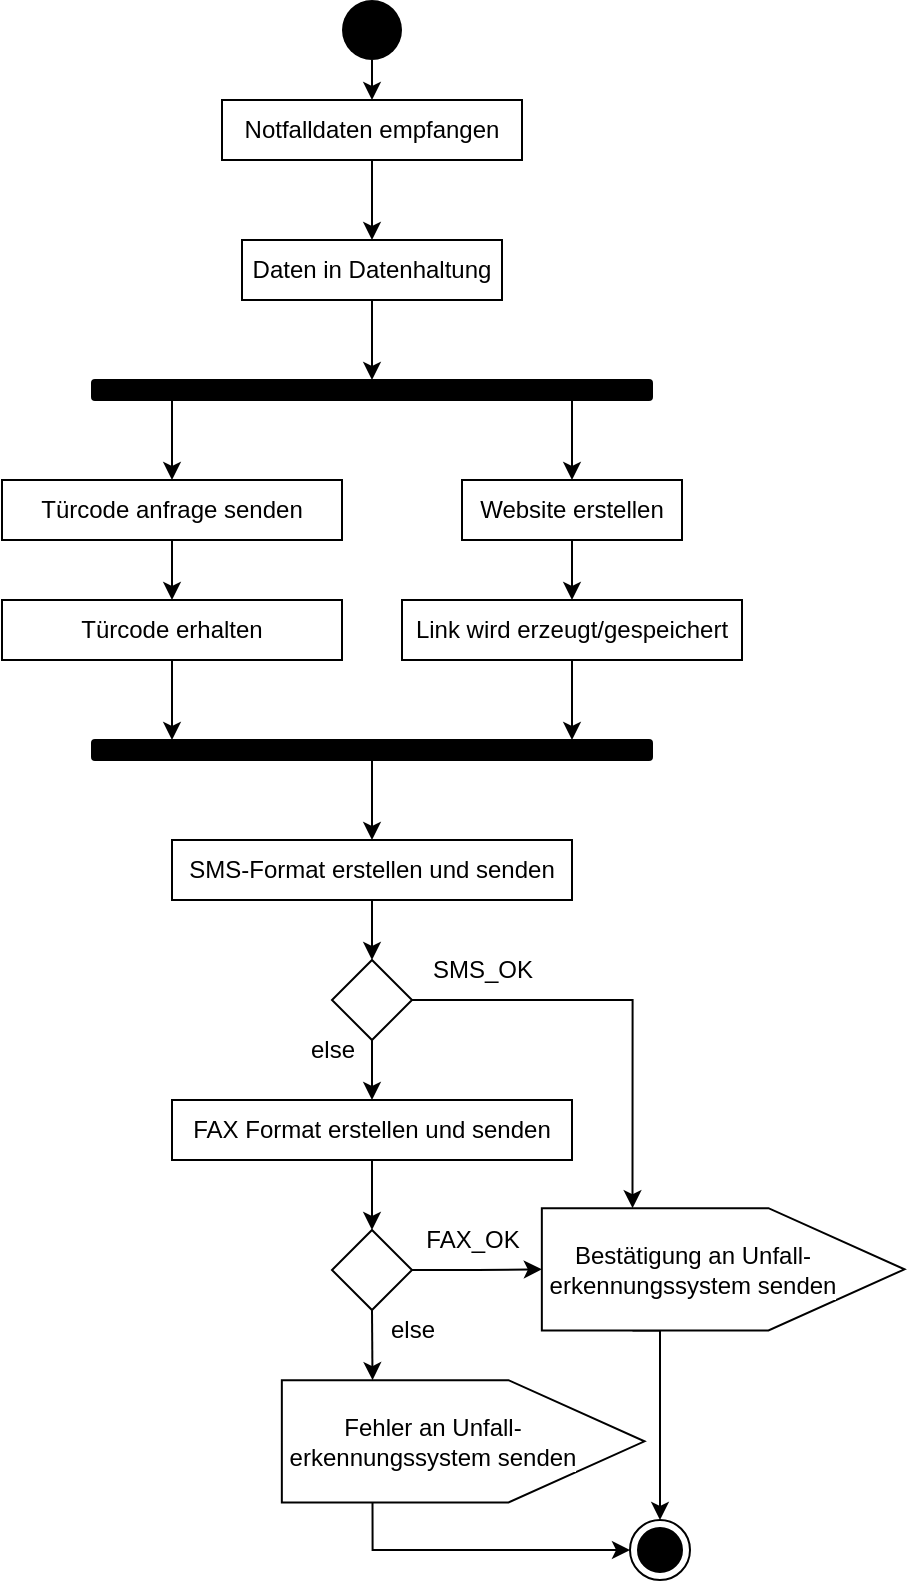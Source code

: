 <mxfile version="20.5.1" type="device"><diagram id="QwRrQi2bTsSMgK7oV6es" name="Page-1"><mxGraphModel dx="1185" dy="588" grid="1" gridSize="10" guides="1" tooltips="1" connect="1" arrows="1" fold="1" page="1" pageScale="1" pageWidth="827" pageHeight="1169" math="0" shadow="0"><root><mxCell id="0"/><mxCell id="1" parent="0"/><mxCell id="VDX_3vaIXncgOT0fDcXE-17" style="edgeStyle=orthogonalEdgeStyle;rounded=0;orthogonalLoop=1;jettySize=auto;html=1;exitX=1;exitY=0.5;exitDx=0;exitDy=0;entryX=1;entryY=0.25;entryDx=0;entryDy=0;" parent="1" source="VDX_3vaIXncgOT0fDcXE-1" target="VDX_3vaIXncgOT0fDcXE-24" edge="1"><mxGeometry relative="1" as="geometry"><mxPoint x="340" y="570" as="targetPoint"/></mxGeometry></mxCell><mxCell id="VDX_3vaIXncgOT0fDcXE-20" style="edgeStyle=orthogonalEdgeStyle;rounded=0;orthogonalLoop=1;jettySize=auto;html=1;exitX=0.5;exitY=1;exitDx=0;exitDy=0;entryX=0.5;entryY=0;entryDx=0;entryDy=0;" parent="1" source="VDX_3vaIXncgOT0fDcXE-1" target="VDX_3vaIXncgOT0fDcXE-19" edge="1"><mxGeometry relative="1" as="geometry"/></mxCell><mxCell id="VDX_3vaIXncgOT0fDcXE-1" value="" style="rhombus;whiteSpace=wrap;html=1;" parent="1" vertex="1"><mxGeometry x="220" y="550" width="40" height="40" as="geometry"/></mxCell><mxCell id="VDX_3vaIXncgOT0fDcXE-28" style="edgeStyle=orthogonalEdgeStyle;rounded=0;orthogonalLoop=1;jettySize=auto;html=1;exitX=1;exitY=0.5;exitDx=0;exitDy=0;entryX=0.5;entryY=0;entryDx=0;entryDy=0;" parent="1" source="VDX_3vaIXncgOT0fDcXE-4" target="VDX_3vaIXncgOT0fDcXE-24" edge="1"><mxGeometry relative="1" as="geometry"><mxPoint x="395" y="670" as="targetPoint"/></mxGeometry></mxCell><mxCell id="VDX_3vaIXncgOT0fDcXE-33" style="edgeStyle=orthogonalEdgeStyle;rounded=0;orthogonalLoop=1;jettySize=auto;html=1;exitX=0.5;exitY=1;exitDx=0;exitDy=0;entryX=1;entryY=0.25;entryDx=0;entryDy=0;" parent="1" source="VDX_3vaIXncgOT0fDcXE-4" target="VDX_3vaIXncgOT0fDcXE-31" edge="1"><mxGeometry relative="1" as="geometry"/></mxCell><mxCell id="VDX_3vaIXncgOT0fDcXE-4" value="" style="rhombus;whiteSpace=wrap;html=1;" parent="1" vertex="1"><mxGeometry x="220" y="685" width="40" height="40" as="geometry"/></mxCell><mxCell id="VDX_3vaIXncgOT0fDcXE-11" style="edgeStyle=orthogonalEdgeStyle;rounded=0;orthogonalLoop=1;jettySize=auto;html=1;exitX=0.5;exitY=1;exitDx=0;exitDy=0;entryX=0.5;entryY=0;entryDx=0;entryDy=0;" parent="1" source="VDX_3vaIXncgOT0fDcXE-5" target="VDX_3vaIXncgOT0fDcXE-7" edge="1"><mxGeometry relative="1" as="geometry"/></mxCell><mxCell id="VDX_3vaIXncgOT0fDcXE-5" value="Notfalldaten empfangen" style="rounded=0;whiteSpace=wrap;html=1;" parent="1" vertex="1"><mxGeometry x="165" y="120" width="150" height="30" as="geometry"/></mxCell><mxCell id="VDX_3vaIXncgOT0fDcXE-12" style="edgeStyle=orthogonalEdgeStyle;rounded=0;orthogonalLoop=1;jettySize=auto;html=1;exitX=0.5;exitY=1;exitDx=0;exitDy=0;" parent="1" source="VDX_3vaIXncgOT0fDcXE-7" target="NeDOat-aVtyT2GcSxaDv-5" edge="1"><mxGeometry relative="1" as="geometry"/></mxCell><mxCell id="VDX_3vaIXncgOT0fDcXE-7" value="Daten in Datenhaltung" style="rounded=0;whiteSpace=wrap;html=1;" parent="1" vertex="1"><mxGeometry x="175" y="190" width="130" height="30" as="geometry"/></mxCell><mxCell id="VDX_3vaIXncgOT0fDcXE-13" style="edgeStyle=orthogonalEdgeStyle;rounded=0;orthogonalLoop=1;jettySize=auto;html=1;exitX=0.5;exitY=1;exitDx=0;exitDy=0;" parent="1" source="VDX_3vaIXncgOT0fDcXE-8" target="VDX_3vaIXncgOT0fDcXE-9" edge="1"><mxGeometry relative="1" as="geometry"><mxPoint x="260" y="320" as="targetPoint"/></mxGeometry></mxCell><mxCell id="VDX_3vaIXncgOT0fDcXE-8" value="Website erstellen" style="whiteSpace=wrap;html=1;" parent="1" vertex="1"><mxGeometry x="285" y="310" width="110" height="30" as="geometry"/></mxCell><mxCell id="VDX_3vaIXncgOT0fDcXE-14" style="edgeStyle=orthogonalEdgeStyle;rounded=0;orthogonalLoop=1;jettySize=auto;html=1;entryX=0.5;entryY=0;entryDx=0;entryDy=0;" parent="1" source="NeDOat-aVtyT2GcSxaDv-4" target="VDX_3vaIXncgOT0fDcXE-10" edge="1"><mxGeometry relative="1" as="geometry"><mxPoint x="240" y="440" as="sourcePoint"/></mxGeometry></mxCell><mxCell id="NeDOat-aVtyT2GcSxaDv-13" style="edgeStyle=orthogonalEdgeStyle;rounded=0;orthogonalLoop=1;jettySize=auto;html=1;" edge="1" parent="1" source="VDX_3vaIXncgOT0fDcXE-9" target="NeDOat-aVtyT2GcSxaDv-4"><mxGeometry relative="1" as="geometry"><Array as="points"><mxPoint x="340" y="430"/><mxPoint x="340" y="430"/></Array></mxGeometry></mxCell><mxCell id="VDX_3vaIXncgOT0fDcXE-9" value="Link wird erzeugt/gespeichert" style="whiteSpace=wrap;html=1;" parent="1" vertex="1"><mxGeometry x="255" y="370" width="170" height="30" as="geometry"/></mxCell><mxCell id="VDX_3vaIXncgOT0fDcXE-18" style="edgeStyle=orthogonalEdgeStyle;rounded=0;orthogonalLoop=1;jettySize=auto;html=1;exitX=0.5;exitY=1;exitDx=0;exitDy=0;entryX=0.5;entryY=0;entryDx=0;entryDy=0;" parent="1" source="VDX_3vaIXncgOT0fDcXE-10" target="VDX_3vaIXncgOT0fDcXE-1" edge="1"><mxGeometry relative="1" as="geometry"/></mxCell><mxCell id="VDX_3vaIXncgOT0fDcXE-10" value="SMS-Format erstellen und senden" style="whiteSpace=wrap;html=1;" parent="1" vertex="1"><mxGeometry x="140" y="490" width="200" height="30" as="geometry"/></mxCell><mxCell id="VDX_3vaIXncgOT0fDcXE-15" value="SMS_OK" style="text;html=1;align=center;verticalAlign=middle;resizable=0;points=[];autosize=1;strokeColor=none;fillColor=none;" parent="1" vertex="1"><mxGeometry x="260" y="540" width="70" height="30" as="geometry"/></mxCell><mxCell id="VDX_3vaIXncgOT0fDcXE-16" value="else" style="text;html=1;align=center;verticalAlign=middle;resizable=0;points=[];autosize=1;strokeColor=none;fillColor=none;" parent="1" vertex="1"><mxGeometry x="195" y="580" width="50" height="30" as="geometry"/></mxCell><mxCell id="VDX_3vaIXncgOT0fDcXE-21" style="edgeStyle=orthogonalEdgeStyle;rounded=0;orthogonalLoop=1;jettySize=auto;html=1;exitX=0.5;exitY=1;exitDx=0;exitDy=0;entryX=0.5;entryY=0;entryDx=0;entryDy=0;" parent="1" source="VDX_3vaIXncgOT0fDcXE-19" target="VDX_3vaIXncgOT0fDcXE-4" edge="1"><mxGeometry relative="1" as="geometry"/></mxCell><mxCell id="VDX_3vaIXncgOT0fDcXE-19" value="FAX Format erstellen und senden" style="whiteSpace=wrap;html=1;" parent="1" vertex="1"><mxGeometry x="140" y="620" width="200" height="30" as="geometry"/></mxCell><mxCell id="VDX_3vaIXncgOT0fDcXE-40" style="edgeStyle=orthogonalEdgeStyle;rounded=0;orthogonalLoop=1;jettySize=auto;html=1;exitX=0;exitY=0.25;exitDx=0;exitDy=0;entryX=0.5;entryY=0;entryDx=0;entryDy=0;" parent="1" source="VDX_3vaIXncgOT0fDcXE-24" target="VDX_3vaIXncgOT0fDcXE-37" edge="1"><mxGeometry relative="1" as="geometry"><Array as="points"><mxPoint x="384" y="735"/></Array></mxGeometry></mxCell><mxCell id="VDX_3vaIXncgOT0fDcXE-24" value="" style="shape=offPageConnector;whiteSpace=wrap;html=1;rotation=-90;" parent="1" vertex="1"><mxGeometry x="385" y="614" width="61.16" height="181.32" as="geometry"/></mxCell><mxCell id="VDX_3vaIXncgOT0fDcXE-25" value="&lt;span style=&quot;background-color: rgb(255, 255, 255);&quot;&gt;Bestätigung an Unfall-&lt;br&gt;erkennungssystem senden&lt;/span&gt;" style="text;html=1;align=center;verticalAlign=middle;resizable=0;points=[];autosize=1;strokeColor=none;fillColor=none;" parent="1" vertex="1"><mxGeometry x="315" y="685" width="170" height="40" as="geometry"/></mxCell><mxCell id="VDX_3vaIXncgOT0fDcXE-29" value="FAX_OK" style="text;html=1;align=center;verticalAlign=middle;resizable=0;points=[];autosize=1;strokeColor=none;fillColor=none;" parent="1" vertex="1"><mxGeometry x="255" y="675" width="70" height="30" as="geometry"/></mxCell><mxCell id="VDX_3vaIXncgOT0fDcXE-30" value="else" style="text;html=1;align=center;verticalAlign=middle;resizable=0;points=[];autosize=1;strokeColor=none;fillColor=none;" parent="1" vertex="1"><mxGeometry x="235" y="720" width="50" height="30" as="geometry"/></mxCell><mxCell id="VDX_3vaIXncgOT0fDcXE-39" style="edgeStyle=orthogonalEdgeStyle;rounded=0;orthogonalLoop=1;jettySize=auto;html=1;exitX=0;exitY=0.25;exitDx=0;exitDy=0;entryX=0;entryY=0.5;entryDx=0;entryDy=0;" parent="1" source="VDX_3vaIXncgOT0fDcXE-31" target="VDX_3vaIXncgOT0fDcXE-37" edge="1"><mxGeometry relative="1" as="geometry"/></mxCell><mxCell id="VDX_3vaIXncgOT0fDcXE-31" value="" style="shape=offPageConnector;whiteSpace=wrap;html=1;rotation=-90;" parent="1" vertex="1"><mxGeometry x="255" y="700" width="61.16" height="181.32" as="geometry"/></mxCell><mxCell id="VDX_3vaIXncgOT0fDcXE-32" value="&lt;span style=&quot;background-color: rgb(255, 255, 255);&quot;&gt;Fehler an Unfall-&lt;br&gt;erkennungssystem senden&lt;/span&gt;" style="text;html=1;align=center;verticalAlign=middle;resizable=0;points=[];autosize=1;strokeColor=none;fillColor=none;" parent="1" vertex="1"><mxGeometry x="185" y="770.66" width="170" height="40" as="geometry"/></mxCell><mxCell id="VDX_3vaIXncgOT0fDcXE-36" style="edgeStyle=orthogonalEdgeStyle;rounded=0;orthogonalLoop=1;jettySize=auto;html=1;exitX=0.5;exitY=1;exitDx=0;exitDy=0;entryX=0.5;entryY=0;entryDx=0;entryDy=0;" parent="1" source="VDX_3vaIXncgOT0fDcXE-35" target="VDX_3vaIXncgOT0fDcXE-5" edge="1"><mxGeometry relative="1" as="geometry"/></mxCell><mxCell id="VDX_3vaIXncgOT0fDcXE-35" value="" style="ellipse;fillColor=#000000;strokeColor=none;" parent="1" vertex="1"><mxGeometry x="225" y="70" width="30" height="30" as="geometry"/></mxCell><mxCell id="VDX_3vaIXncgOT0fDcXE-37" value="" style="ellipse;html=1;shape=endState;fillColor=#000000;strokeColor=#000000;" parent="1" vertex="1"><mxGeometry x="369" y="830" width="30" height="30" as="geometry"/></mxCell><mxCell id="NeDOat-aVtyT2GcSxaDv-4" value="" style="rounded=1;whiteSpace=wrap;html=1;fillColor=#000000;" vertex="1" parent="1"><mxGeometry x="100" y="440" width="280" height="10" as="geometry"/></mxCell><mxCell id="NeDOat-aVtyT2GcSxaDv-12" style="edgeStyle=orthogonalEdgeStyle;rounded=0;orthogonalLoop=1;jettySize=auto;html=1;" edge="1" parent="1" source="NeDOat-aVtyT2GcSxaDv-5" target="NeDOat-aVtyT2GcSxaDv-8"><mxGeometry relative="1" as="geometry"><Array as="points"><mxPoint x="140" y="290"/><mxPoint x="140" y="290"/></Array></mxGeometry></mxCell><mxCell id="NeDOat-aVtyT2GcSxaDv-5" value="" style="rounded=1;whiteSpace=wrap;html=1;fillColor=#000000;" vertex="1" parent="1"><mxGeometry x="100" y="260" width="280" height="10" as="geometry"/></mxCell><mxCell id="NeDOat-aVtyT2GcSxaDv-7" style="edgeStyle=orthogonalEdgeStyle;rounded=0;orthogonalLoop=1;jettySize=auto;html=1;" edge="1" parent="1" source="NeDOat-aVtyT2GcSxaDv-5" target="VDX_3vaIXncgOT0fDcXE-8"><mxGeometry relative="1" as="geometry"><mxPoint x="260" y="240" as="sourcePoint"/><mxPoint x="260" y="280" as="targetPoint"/><Array as="points"><mxPoint x="340" y="290"/><mxPoint x="340" y="290"/></Array></mxGeometry></mxCell><mxCell id="NeDOat-aVtyT2GcSxaDv-11" style="edgeStyle=orthogonalEdgeStyle;rounded=0;orthogonalLoop=1;jettySize=auto;html=1;" edge="1" parent="1" source="NeDOat-aVtyT2GcSxaDv-8" target="NeDOat-aVtyT2GcSxaDv-9"><mxGeometry relative="1" as="geometry"><Array as="points"><mxPoint x="140" y="350"/><mxPoint x="140" y="350"/></Array></mxGeometry></mxCell><mxCell id="NeDOat-aVtyT2GcSxaDv-8" value="Türcode anfrage senden&lt;span style=&quot;color: rgba(0, 0, 0, 0); font-family: monospace; font-size: 0px; text-align: start;&quot;&gt;%3CmxGraphModel%3E%3Croot%3E%3CmxCell%20id%3D%220%22%2F%3E%3CmxCell%20id%3D%221%22%20parent%3D%220%22%2F%3E%3CmxCell%20id%3D%222%22%20value%3D%22Link%20wird%20erzeugt%2Fgespeichert%22%20style%3D%22whiteSpace%3Dwrap%3Bhtml%3D1%3B%22%20vertex%3D%221%22%20parent%3D%221%22%3E%3CmxGeometry%20x%3D%22274%22%20y%3D%22370%22%20width%3D%22170%22%20height%3D%2230%22%20as%3D%22geometry%22%2F%3E%3C%2FmxCell%3E%3C%2Froot%3E%3C%2FmxGraphModel%3E&lt;/span&gt;" style="whiteSpace=wrap;html=1;" vertex="1" parent="1"><mxGeometry x="55" y="310" width="170" height="30" as="geometry"/></mxCell><mxCell id="NeDOat-aVtyT2GcSxaDv-10" style="edgeStyle=orthogonalEdgeStyle;rounded=0;orthogonalLoop=1;jettySize=auto;html=1;" edge="1" parent="1" source="NeDOat-aVtyT2GcSxaDv-9" target="NeDOat-aVtyT2GcSxaDv-4"><mxGeometry relative="1" as="geometry"><Array as="points"><mxPoint x="140" y="420"/><mxPoint x="140" y="420"/></Array></mxGeometry></mxCell><mxCell id="NeDOat-aVtyT2GcSxaDv-9" value="Türcode erhalten&lt;span style=&quot;color: rgba(0, 0, 0, 0); font-family: monospace; font-size: 0px; text-align: start;&quot;&gt;3CmxGraphModel%3E%3Croot%3E%3CmxCell%20id%3D%220%22%2F%3E%3CmxCell%20id%3D%221%22%20parent%3D%220%22%2F%3E%3CmxCell%20id%3D%222%22%20value%3D%22Link%20wird%20erzeugt%2Fgespeichert%22%20style%3D%22whiteSpace%3Dwrap%3Bhtml%3D1%3B%22%20vertex%3D%221%22%20parent%3D%221%22%3E%3CmxGeometry%20x%3D%22274%22%20y%3D%22370%22%20width%3D%22170%22%20height%3D%2230%22%20as%3D%22geometry%22%2F%3E%3C%2FmxCell%3E%3C%2Froot%3E%3C%2FmxGraphModel%3E&lt;/span&gt;" style="whiteSpace=wrap;html=1;" vertex="1" parent="1"><mxGeometry x="55" y="370" width="170" height="30" as="geometry"/></mxCell></root></mxGraphModel></diagram></mxfile>